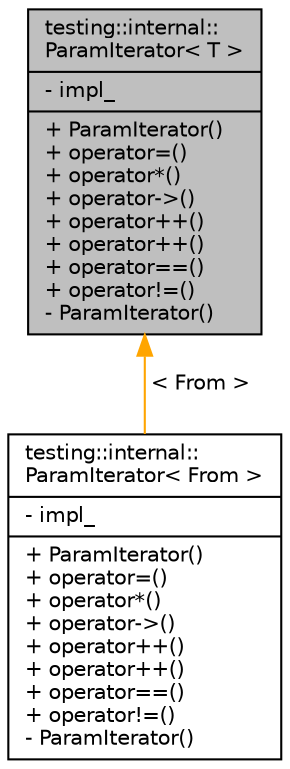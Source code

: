 digraph "testing::internal::ParamIterator&lt; T &gt;"
{
 // LATEX_PDF_SIZE
  bgcolor="transparent";
  edge [fontname="Helvetica",fontsize="10",labelfontname="Helvetica",labelfontsize="10"];
  node [fontname="Helvetica",fontsize="10",shape=record];
  Node1 [label="{testing::internal::\lParamIterator\< T \>\n|- impl_\l|+ ParamIterator()\l+ operator=()\l+ operator*()\l+ operator-\>()\l+ operator++()\l+ operator++()\l+ operator==()\l+ operator!=()\l- ParamIterator()\l}",height=0.2,width=0.4,color="black", fillcolor="grey75", style="filled", fontcolor="black",tooltip=" "];
  Node1 -> Node2 [dir="back",color="orange",fontsize="10",style="solid",label=" \< From \>" ,fontname="Helvetica"];
  Node2 [label="{testing::internal::\lParamIterator\< From \>\n|- impl_\l|+ ParamIterator()\l+ operator=()\l+ operator*()\l+ operator-\>()\l+ operator++()\l+ operator++()\l+ operator==()\l+ operator!=()\l- ParamIterator()\l}",height=0.2,width=0.4,color="black",URL="$classtesting_1_1internal_1_1ParamIterator.html",tooltip=" "];
}
